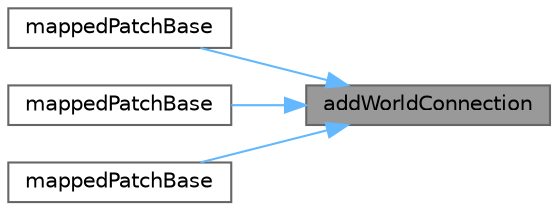 digraph "addWorldConnection"
{
 // LATEX_PDF_SIZE
  bgcolor="transparent";
  edge [fontname=Helvetica,fontsize=10,labelfontname=Helvetica,labelfontsize=10];
  node [fontname=Helvetica,fontsize=10,shape=box,height=0.2,width=0.4];
  rankdir="RL";
  Node1 [id="Node000001",label="addWorldConnection",height=0.2,width=0.4,color="gray40", fillcolor="grey60", style="filled", fontcolor="black",tooltip=" "];
  Node1 -> Node2 [id="edge1_Node000001_Node000002",dir="back",color="steelblue1",style="solid",tooltip=" "];
  Node2 [id="Node000002",label="mappedPatchBase",height=0.2,width=0.4,color="grey40", fillcolor="white", style="filled",URL="$classFoam_1_1mappedPatchBase.html#ae57903ca8bbfe2944acf6a2cc72acc1e",tooltip=" "];
  Node1 -> Node3 [id="edge2_Node000001_Node000003",dir="back",color="steelblue1",style="solid",tooltip=" "];
  Node3 [id="Node000003",label="mappedPatchBase",height=0.2,width=0.4,color="grey40", fillcolor="white", style="filled",URL="$classFoam_1_1mappedPatchBase.html#a4c135e71961c4656c32908078c3a0289",tooltip=" "];
  Node1 -> Node4 [id="edge3_Node000001_Node000004",dir="back",color="steelblue1",style="solid",tooltip=" "];
  Node4 [id="Node000004",label="mappedPatchBase",height=0.2,width=0.4,color="grey40", fillcolor="white", style="filled",URL="$classFoam_1_1mappedPatchBase.html#ae4ea548a5110b0930f2bde44669f1c35",tooltip=" "];
}
